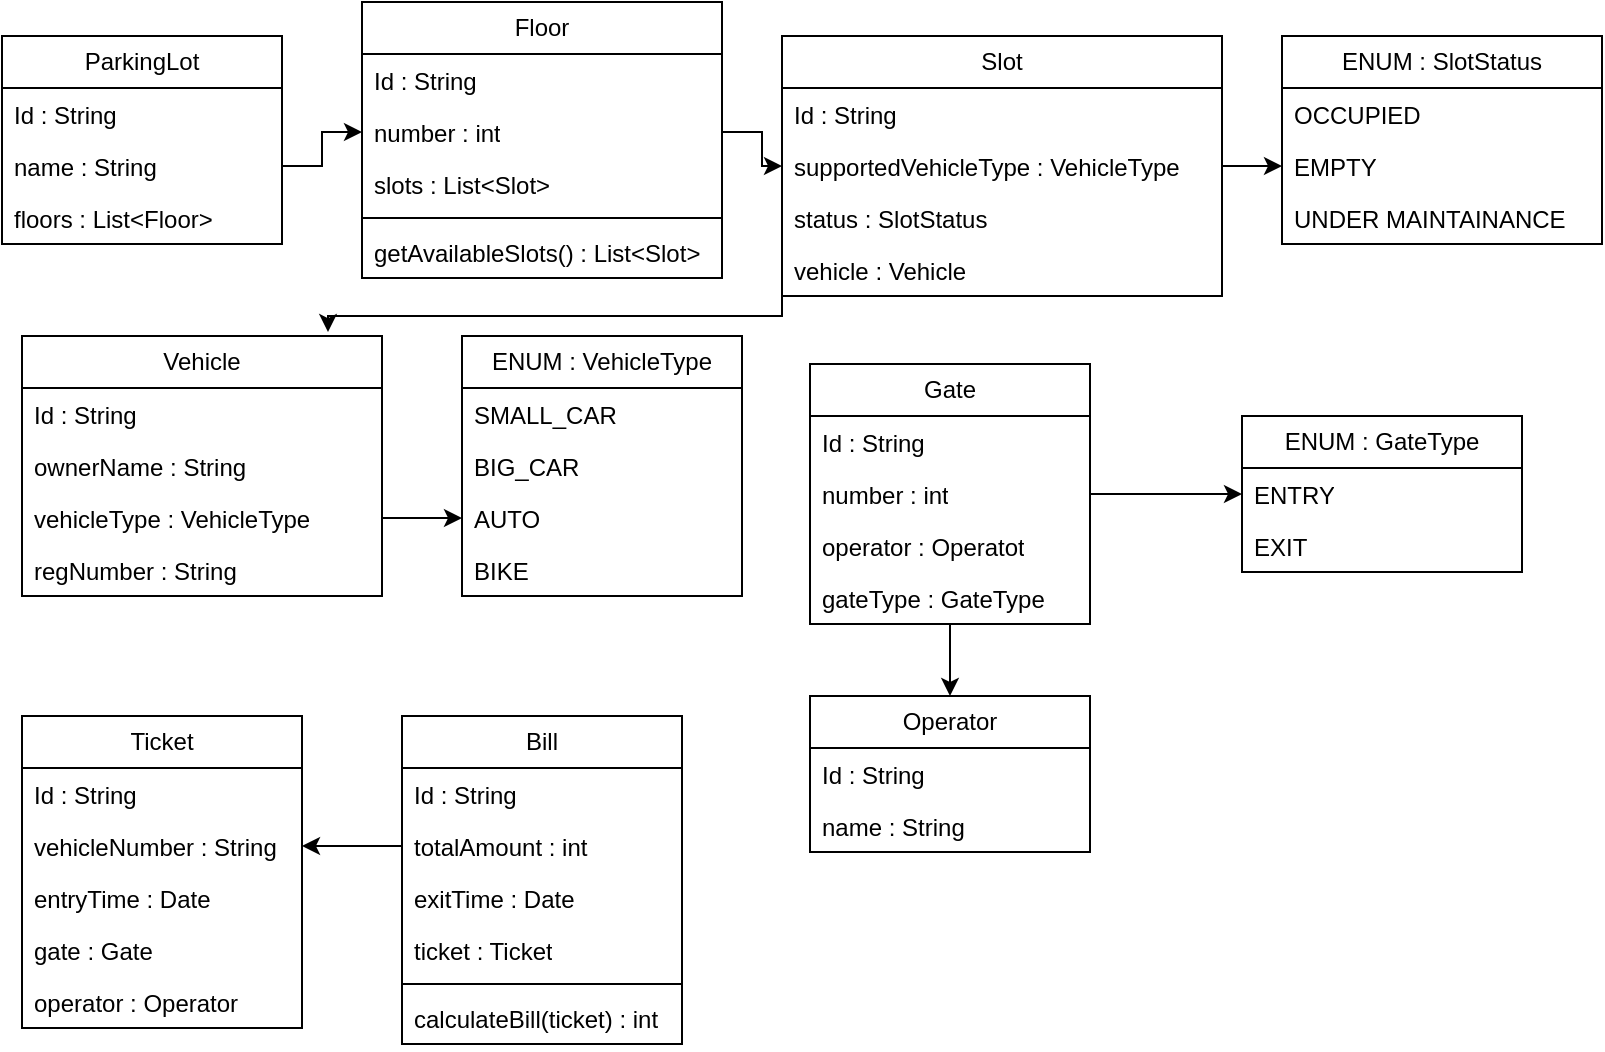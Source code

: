<mxfile version="24.7.8">
  <diagram id="C5RBs43oDa-KdzZeNtuy" name="Page-1">
    <mxGraphModel dx="946" dy="540" grid="1" gridSize="10" guides="1" tooltips="1" connect="1" arrows="1" fold="1" page="1" pageScale="1" pageWidth="827" pageHeight="1169" math="0" shadow="0">
      <root>
        <mxCell id="WIyWlLk6GJQsqaUBKTNV-0" />
        <mxCell id="WIyWlLk6GJQsqaUBKTNV-1" parent="WIyWlLk6GJQsqaUBKTNV-0" />
        <mxCell id="tw53kYN6bfFUs6BZsaPc-0" value="ParkingLot" style="swimlane;fontStyle=0;childLayout=stackLayout;horizontal=1;startSize=26;fillColor=none;horizontalStack=0;resizeParent=1;resizeParentMax=0;resizeLast=0;collapsible=1;marginBottom=0;whiteSpace=wrap;html=1;" vertex="1" parent="WIyWlLk6GJQsqaUBKTNV-1">
          <mxGeometry x="10" y="20" width="140" height="104" as="geometry" />
        </mxCell>
        <mxCell id="tw53kYN6bfFUs6BZsaPc-1" value="Id : String" style="text;strokeColor=none;fillColor=none;align=left;verticalAlign=top;spacingLeft=4;spacingRight=4;overflow=hidden;rotatable=0;points=[[0,0.5],[1,0.5]];portConstraint=eastwest;whiteSpace=wrap;html=1;" vertex="1" parent="tw53kYN6bfFUs6BZsaPc-0">
          <mxGeometry y="26" width="140" height="26" as="geometry" />
        </mxCell>
        <mxCell id="tw53kYN6bfFUs6BZsaPc-2" value="name : String" style="text;strokeColor=none;fillColor=none;align=left;verticalAlign=top;spacingLeft=4;spacingRight=4;overflow=hidden;rotatable=0;points=[[0,0.5],[1,0.5]];portConstraint=eastwest;whiteSpace=wrap;html=1;" vertex="1" parent="tw53kYN6bfFUs6BZsaPc-0">
          <mxGeometry y="52" width="140" height="26" as="geometry" />
        </mxCell>
        <mxCell id="tw53kYN6bfFUs6BZsaPc-36" value="floors : List&amp;lt;Floor&amp;gt;" style="text;strokeColor=none;fillColor=none;align=left;verticalAlign=top;spacingLeft=4;spacingRight=4;overflow=hidden;rotatable=0;points=[[0,0.5],[1,0.5]];portConstraint=eastwest;whiteSpace=wrap;html=1;" vertex="1" parent="tw53kYN6bfFUs6BZsaPc-0">
          <mxGeometry y="78" width="140" height="26" as="geometry" />
        </mxCell>
        <mxCell id="tw53kYN6bfFUs6BZsaPc-4" value="Floor" style="swimlane;fontStyle=0;childLayout=stackLayout;horizontal=1;startSize=26;fillColor=none;horizontalStack=0;resizeParent=1;resizeParentMax=0;resizeLast=0;collapsible=1;marginBottom=0;whiteSpace=wrap;html=1;" vertex="1" parent="WIyWlLk6GJQsqaUBKTNV-1">
          <mxGeometry x="190" y="3" width="180" height="138" as="geometry" />
        </mxCell>
        <mxCell id="tw53kYN6bfFUs6BZsaPc-5" value="Id : String" style="text;strokeColor=none;fillColor=none;align=left;verticalAlign=top;spacingLeft=4;spacingRight=4;overflow=hidden;rotatable=0;points=[[0,0.5],[1,0.5]];portConstraint=eastwest;whiteSpace=wrap;html=1;" vertex="1" parent="tw53kYN6bfFUs6BZsaPc-4">
          <mxGeometry y="26" width="180" height="26" as="geometry" />
        </mxCell>
        <mxCell id="tw53kYN6bfFUs6BZsaPc-6" value="number : int" style="text;strokeColor=none;fillColor=none;align=left;verticalAlign=top;spacingLeft=4;spacingRight=4;overflow=hidden;rotatable=0;points=[[0,0.5],[1,0.5]];portConstraint=eastwest;whiteSpace=wrap;html=1;" vertex="1" parent="tw53kYN6bfFUs6BZsaPc-4">
          <mxGeometry y="52" width="180" height="26" as="geometry" />
        </mxCell>
        <mxCell id="tw53kYN6bfFUs6BZsaPc-7" value="slots : List&amp;lt;Slot&amp;gt;" style="text;strokeColor=none;fillColor=none;align=left;verticalAlign=top;spacingLeft=4;spacingRight=4;overflow=hidden;rotatable=0;points=[[0,0.5],[1,0.5]];portConstraint=eastwest;whiteSpace=wrap;html=1;" vertex="1" parent="tw53kYN6bfFUs6BZsaPc-4">
          <mxGeometry y="78" width="180" height="26" as="geometry" />
        </mxCell>
        <mxCell id="tw53kYN6bfFUs6BZsaPc-68" value="" style="line;strokeWidth=1;fillColor=none;align=left;verticalAlign=middle;spacingTop=-1;spacingLeft=3;spacingRight=3;rotatable=0;labelPosition=right;points=[];portConstraint=eastwest;strokeColor=inherit;" vertex="1" parent="tw53kYN6bfFUs6BZsaPc-4">
          <mxGeometry y="104" width="180" height="8" as="geometry" />
        </mxCell>
        <mxCell id="tw53kYN6bfFUs6BZsaPc-67" value="getAvailableSlots() : List&amp;lt;Slot&amp;gt;" style="text;strokeColor=none;fillColor=none;align=left;verticalAlign=top;spacingLeft=4;spacingRight=4;overflow=hidden;rotatable=0;points=[[0,0.5],[1,0.5]];portConstraint=eastwest;whiteSpace=wrap;html=1;" vertex="1" parent="tw53kYN6bfFUs6BZsaPc-4">
          <mxGeometry y="112" width="180" height="26" as="geometry" />
        </mxCell>
        <mxCell id="tw53kYN6bfFUs6BZsaPc-8" value="Slot" style="swimlane;fontStyle=0;childLayout=stackLayout;horizontal=1;startSize=26;fillColor=none;horizontalStack=0;resizeParent=1;resizeParentMax=0;resizeLast=0;collapsible=1;marginBottom=0;whiteSpace=wrap;html=1;" vertex="1" parent="WIyWlLk6GJQsqaUBKTNV-1">
          <mxGeometry x="400" y="20" width="220" height="130" as="geometry" />
        </mxCell>
        <mxCell id="tw53kYN6bfFUs6BZsaPc-9" value="Id : String" style="text;strokeColor=none;fillColor=none;align=left;verticalAlign=top;spacingLeft=4;spacingRight=4;overflow=hidden;rotatable=0;points=[[0,0.5],[1,0.5]];portConstraint=eastwest;whiteSpace=wrap;html=1;" vertex="1" parent="tw53kYN6bfFUs6BZsaPc-8">
          <mxGeometry y="26" width="220" height="26" as="geometry" />
        </mxCell>
        <mxCell id="tw53kYN6bfFUs6BZsaPc-10" value="supportedVehicleType : VehicleType" style="text;strokeColor=none;fillColor=none;align=left;verticalAlign=top;spacingLeft=4;spacingRight=4;overflow=hidden;rotatable=0;points=[[0,0.5],[1,0.5]];portConstraint=eastwest;whiteSpace=wrap;html=1;" vertex="1" parent="tw53kYN6bfFUs6BZsaPc-8">
          <mxGeometry y="52" width="220" height="26" as="geometry" />
        </mxCell>
        <mxCell id="tw53kYN6bfFUs6BZsaPc-37" value="status : SlotStatus" style="text;strokeColor=none;fillColor=none;align=left;verticalAlign=top;spacingLeft=4;spacingRight=4;overflow=hidden;rotatable=0;points=[[0,0.5],[1,0.5]];portConstraint=eastwest;whiteSpace=wrap;html=1;" vertex="1" parent="tw53kYN6bfFUs6BZsaPc-8">
          <mxGeometry y="78" width="220" height="26" as="geometry" />
        </mxCell>
        <mxCell id="tw53kYN6bfFUs6BZsaPc-58" value="vehicle : Vehicle" style="text;strokeColor=none;fillColor=none;align=left;verticalAlign=top;spacingLeft=4;spacingRight=4;overflow=hidden;rotatable=0;points=[[0,0.5],[1,0.5]];portConstraint=eastwest;whiteSpace=wrap;html=1;" vertex="1" parent="tw53kYN6bfFUs6BZsaPc-8">
          <mxGeometry y="104" width="220" height="26" as="geometry" />
        </mxCell>
        <mxCell id="tw53kYN6bfFUs6BZsaPc-12" value="Vehicle" style="swimlane;fontStyle=0;childLayout=stackLayout;horizontal=1;startSize=26;fillColor=none;horizontalStack=0;resizeParent=1;resizeParentMax=0;resizeLast=0;collapsible=1;marginBottom=0;whiteSpace=wrap;html=1;" vertex="1" parent="WIyWlLk6GJQsqaUBKTNV-1">
          <mxGeometry x="20" y="170" width="180" height="130" as="geometry" />
        </mxCell>
        <mxCell id="tw53kYN6bfFUs6BZsaPc-13" value="Id : String" style="text;strokeColor=none;fillColor=none;align=left;verticalAlign=top;spacingLeft=4;spacingRight=4;overflow=hidden;rotatable=0;points=[[0,0.5],[1,0.5]];portConstraint=eastwest;whiteSpace=wrap;html=1;" vertex="1" parent="tw53kYN6bfFUs6BZsaPc-12">
          <mxGeometry y="26" width="180" height="26" as="geometry" />
        </mxCell>
        <mxCell id="tw53kYN6bfFUs6BZsaPc-14" value="ownerName : String" style="text;strokeColor=none;fillColor=none;align=left;verticalAlign=top;spacingLeft=4;spacingRight=4;overflow=hidden;rotatable=0;points=[[0,0.5],[1,0.5]];portConstraint=eastwest;whiteSpace=wrap;html=1;" vertex="1" parent="tw53kYN6bfFUs6BZsaPc-12">
          <mxGeometry y="52" width="180" height="26" as="geometry" />
        </mxCell>
        <mxCell id="tw53kYN6bfFUs6BZsaPc-15" value="vehicleType : VehicleType" style="text;strokeColor=none;fillColor=none;align=left;verticalAlign=top;spacingLeft=4;spacingRight=4;overflow=hidden;rotatable=0;points=[[0,0.5],[1,0.5]];portConstraint=eastwest;whiteSpace=wrap;html=1;" vertex="1" parent="tw53kYN6bfFUs6BZsaPc-12">
          <mxGeometry y="78" width="180" height="26" as="geometry" />
        </mxCell>
        <mxCell id="tw53kYN6bfFUs6BZsaPc-38" value="regNumber : String" style="text;strokeColor=none;fillColor=none;align=left;verticalAlign=top;spacingLeft=4;spacingRight=4;overflow=hidden;rotatable=0;points=[[0,0.5],[1,0.5]];portConstraint=eastwest;whiteSpace=wrap;html=1;" vertex="1" parent="tw53kYN6bfFUs6BZsaPc-12">
          <mxGeometry y="104" width="180" height="26" as="geometry" />
        </mxCell>
        <mxCell id="tw53kYN6bfFUs6BZsaPc-62" style="edgeStyle=orthogonalEdgeStyle;rounded=0;orthogonalLoop=1;jettySize=auto;html=1;entryX=0.5;entryY=0;entryDx=0;entryDy=0;" edge="1" parent="WIyWlLk6GJQsqaUBKTNV-1" source="tw53kYN6bfFUs6BZsaPc-16" target="tw53kYN6bfFUs6BZsaPc-20">
          <mxGeometry relative="1" as="geometry" />
        </mxCell>
        <mxCell id="tw53kYN6bfFUs6BZsaPc-16" value="Gate" style="swimlane;fontStyle=0;childLayout=stackLayout;horizontal=1;startSize=26;fillColor=none;horizontalStack=0;resizeParent=1;resizeParentMax=0;resizeLast=0;collapsible=1;marginBottom=0;whiteSpace=wrap;html=1;" vertex="1" parent="WIyWlLk6GJQsqaUBKTNV-1">
          <mxGeometry x="414" y="184" width="140" height="130" as="geometry" />
        </mxCell>
        <mxCell id="tw53kYN6bfFUs6BZsaPc-17" value="Id : String" style="text;strokeColor=none;fillColor=none;align=left;verticalAlign=top;spacingLeft=4;spacingRight=4;overflow=hidden;rotatable=0;points=[[0,0.5],[1,0.5]];portConstraint=eastwest;whiteSpace=wrap;html=1;" vertex="1" parent="tw53kYN6bfFUs6BZsaPc-16">
          <mxGeometry y="26" width="140" height="26" as="geometry" />
        </mxCell>
        <mxCell id="tw53kYN6bfFUs6BZsaPc-18" value="number : int" style="text;strokeColor=none;fillColor=none;align=left;verticalAlign=top;spacingLeft=4;spacingRight=4;overflow=hidden;rotatable=0;points=[[0,0.5],[1,0.5]];portConstraint=eastwest;whiteSpace=wrap;html=1;" vertex="1" parent="tw53kYN6bfFUs6BZsaPc-16">
          <mxGeometry y="52" width="140" height="26" as="geometry" />
        </mxCell>
        <mxCell id="tw53kYN6bfFUs6BZsaPc-19" value="operator : Operatot" style="text;strokeColor=none;fillColor=none;align=left;verticalAlign=top;spacingLeft=4;spacingRight=4;overflow=hidden;rotatable=0;points=[[0,0.5],[1,0.5]];portConstraint=eastwest;whiteSpace=wrap;html=1;" vertex="1" parent="tw53kYN6bfFUs6BZsaPc-16">
          <mxGeometry y="78" width="140" height="26" as="geometry" />
        </mxCell>
        <mxCell id="tw53kYN6bfFUs6BZsaPc-39" value="gateType : GateType" style="text;strokeColor=none;fillColor=none;align=left;verticalAlign=top;spacingLeft=4;spacingRight=4;overflow=hidden;rotatable=0;points=[[0,0.5],[1,0.5]];portConstraint=eastwest;whiteSpace=wrap;html=1;" vertex="1" parent="tw53kYN6bfFUs6BZsaPc-16">
          <mxGeometry y="104" width="140" height="26" as="geometry" />
        </mxCell>
        <mxCell id="tw53kYN6bfFUs6BZsaPc-20" value="Operator" style="swimlane;fontStyle=0;childLayout=stackLayout;horizontal=1;startSize=26;fillColor=none;horizontalStack=0;resizeParent=1;resizeParentMax=0;resizeLast=0;collapsible=1;marginBottom=0;whiteSpace=wrap;html=1;" vertex="1" parent="WIyWlLk6GJQsqaUBKTNV-1">
          <mxGeometry x="414" y="350" width="140" height="78" as="geometry" />
        </mxCell>
        <mxCell id="tw53kYN6bfFUs6BZsaPc-21" value="Id : String" style="text;strokeColor=none;fillColor=none;align=left;verticalAlign=top;spacingLeft=4;spacingRight=4;overflow=hidden;rotatable=0;points=[[0,0.5],[1,0.5]];portConstraint=eastwest;whiteSpace=wrap;html=1;" vertex="1" parent="tw53kYN6bfFUs6BZsaPc-20">
          <mxGeometry y="26" width="140" height="26" as="geometry" />
        </mxCell>
        <mxCell id="tw53kYN6bfFUs6BZsaPc-22" value="name : String" style="text;strokeColor=none;fillColor=none;align=left;verticalAlign=top;spacingLeft=4;spacingRight=4;overflow=hidden;rotatable=0;points=[[0,0.5],[1,0.5]];portConstraint=eastwest;whiteSpace=wrap;html=1;" vertex="1" parent="tw53kYN6bfFUs6BZsaPc-20">
          <mxGeometry y="52" width="140" height="26" as="geometry" />
        </mxCell>
        <mxCell id="tw53kYN6bfFUs6BZsaPc-24" value="ENUM : GateType" style="swimlane;fontStyle=0;childLayout=stackLayout;horizontal=1;startSize=26;fillColor=none;horizontalStack=0;resizeParent=1;resizeParentMax=0;resizeLast=0;collapsible=1;marginBottom=0;whiteSpace=wrap;html=1;" vertex="1" parent="WIyWlLk6GJQsqaUBKTNV-1">
          <mxGeometry x="630" y="210" width="140" height="78" as="geometry" />
        </mxCell>
        <mxCell id="tw53kYN6bfFUs6BZsaPc-25" value="ENTRY" style="text;strokeColor=none;fillColor=none;align=left;verticalAlign=top;spacingLeft=4;spacingRight=4;overflow=hidden;rotatable=0;points=[[0,0.5],[1,0.5]];portConstraint=eastwest;whiteSpace=wrap;html=1;" vertex="1" parent="tw53kYN6bfFUs6BZsaPc-24">
          <mxGeometry y="26" width="140" height="26" as="geometry" />
        </mxCell>
        <mxCell id="tw53kYN6bfFUs6BZsaPc-26" value="EXIT" style="text;strokeColor=none;fillColor=none;align=left;verticalAlign=top;spacingLeft=4;spacingRight=4;overflow=hidden;rotatable=0;points=[[0,0.5],[1,0.5]];portConstraint=eastwest;whiteSpace=wrap;html=1;" vertex="1" parent="tw53kYN6bfFUs6BZsaPc-24">
          <mxGeometry y="52" width="140" height="26" as="geometry" />
        </mxCell>
        <mxCell id="tw53kYN6bfFUs6BZsaPc-28" value="Ticket" style="swimlane;fontStyle=0;childLayout=stackLayout;horizontal=1;startSize=26;fillColor=none;horizontalStack=0;resizeParent=1;resizeParentMax=0;resizeLast=0;collapsible=1;marginBottom=0;whiteSpace=wrap;html=1;" vertex="1" parent="WIyWlLk6GJQsqaUBKTNV-1">
          <mxGeometry x="20" y="360" width="140" height="156" as="geometry" />
        </mxCell>
        <mxCell id="tw53kYN6bfFUs6BZsaPc-29" value="Id : String" style="text;strokeColor=none;fillColor=none;align=left;verticalAlign=top;spacingLeft=4;spacingRight=4;overflow=hidden;rotatable=0;points=[[0,0.5],[1,0.5]];portConstraint=eastwest;whiteSpace=wrap;html=1;" vertex="1" parent="tw53kYN6bfFUs6BZsaPc-28">
          <mxGeometry y="26" width="140" height="26" as="geometry" />
        </mxCell>
        <mxCell id="tw53kYN6bfFUs6BZsaPc-30" value="vehicleNumber : String" style="text;strokeColor=none;fillColor=none;align=left;verticalAlign=top;spacingLeft=4;spacingRight=4;overflow=hidden;rotatable=0;points=[[0,0.5],[1,0.5]];portConstraint=eastwest;whiteSpace=wrap;html=1;" vertex="1" parent="tw53kYN6bfFUs6BZsaPc-28">
          <mxGeometry y="52" width="140" height="26" as="geometry" />
        </mxCell>
        <mxCell id="tw53kYN6bfFUs6BZsaPc-31" value="entryTime : Date" style="text;strokeColor=none;fillColor=none;align=left;verticalAlign=top;spacingLeft=4;spacingRight=4;overflow=hidden;rotatable=0;points=[[0,0.5],[1,0.5]];portConstraint=eastwest;whiteSpace=wrap;html=1;" vertex="1" parent="tw53kYN6bfFUs6BZsaPc-28">
          <mxGeometry y="78" width="140" height="26" as="geometry" />
        </mxCell>
        <mxCell id="tw53kYN6bfFUs6BZsaPc-44" value="gate : Gate" style="text;strokeColor=none;fillColor=none;align=left;verticalAlign=top;spacingLeft=4;spacingRight=4;overflow=hidden;rotatable=0;points=[[0,0.5],[1,0.5]];portConstraint=eastwest;whiteSpace=wrap;html=1;" vertex="1" parent="tw53kYN6bfFUs6BZsaPc-28">
          <mxGeometry y="104" width="140" height="26" as="geometry" />
        </mxCell>
        <mxCell id="tw53kYN6bfFUs6BZsaPc-45" value="operator : Operator" style="text;strokeColor=none;fillColor=none;align=left;verticalAlign=top;spacingLeft=4;spacingRight=4;overflow=hidden;rotatable=0;points=[[0,0.5],[1,0.5]];portConstraint=eastwest;whiteSpace=wrap;html=1;" vertex="1" parent="tw53kYN6bfFUs6BZsaPc-28">
          <mxGeometry y="130" width="140" height="26" as="geometry" />
        </mxCell>
        <mxCell id="tw53kYN6bfFUs6BZsaPc-32" value="Bill" style="swimlane;fontStyle=0;childLayout=stackLayout;horizontal=1;startSize=26;fillColor=none;horizontalStack=0;resizeParent=1;resizeParentMax=0;resizeLast=0;collapsible=1;marginBottom=0;whiteSpace=wrap;html=1;" vertex="1" parent="WIyWlLk6GJQsqaUBKTNV-1">
          <mxGeometry x="210" y="360" width="140" height="164" as="geometry" />
        </mxCell>
        <mxCell id="tw53kYN6bfFUs6BZsaPc-33" value="Id : String" style="text;strokeColor=none;fillColor=none;align=left;verticalAlign=top;spacingLeft=4;spacingRight=4;overflow=hidden;rotatable=0;points=[[0,0.5],[1,0.5]];portConstraint=eastwest;whiteSpace=wrap;html=1;" vertex="1" parent="tw53kYN6bfFUs6BZsaPc-32">
          <mxGeometry y="26" width="140" height="26" as="geometry" />
        </mxCell>
        <mxCell id="tw53kYN6bfFUs6BZsaPc-34" value="totalAmount : int" style="text;strokeColor=none;fillColor=none;align=left;verticalAlign=top;spacingLeft=4;spacingRight=4;overflow=hidden;rotatable=0;points=[[0,0.5],[1,0.5]];portConstraint=eastwest;whiteSpace=wrap;html=1;" vertex="1" parent="tw53kYN6bfFUs6BZsaPc-32">
          <mxGeometry y="52" width="140" height="26" as="geometry" />
        </mxCell>
        <mxCell id="tw53kYN6bfFUs6BZsaPc-46" value="exitTime : Date" style="text;strokeColor=none;fillColor=none;align=left;verticalAlign=top;spacingLeft=4;spacingRight=4;overflow=hidden;rotatable=0;points=[[0,0.5],[1,0.5]];portConstraint=eastwest;whiteSpace=wrap;html=1;" vertex="1" parent="tw53kYN6bfFUs6BZsaPc-32">
          <mxGeometry y="78" width="140" height="26" as="geometry" />
        </mxCell>
        <mxCell id="tw53kYN6bfFUs6BZsaPc-35" value="ticket : Ticket" style="text;strokeColor=none;fillColor=none;align=left;verticalAlign=top;spacingLeft=4;spacingRight=4;overflow=hidden;rotatable=0;points=[[0,0.5],[1,0.5]];portConstraint=eastwest;whiteSpace=wrap;html=1;" vertex="1" parent="tw53kYN6bfFUs6BZsaPc-32">
          <mxGeometry y="104" width="140" height="26" as="geometry" />
        </mxCell>
        <mxCell id="tw53kYN6bfFUs6BZsaPc-65" value="" style="line;strokeWidth=1;fillColor=none;align=left;verticalAlign=middle;spacingTop=-1;spacingLeft=3;spacingRight=3;rotatable=0;labelPosition=right;points=[];portConstraint=eastwest;strokeColor=inherit;" vertex="1" parent="tw53kYN6bfFUs6BZsaPc-32">
          <mxGeometry y="130" width="140" height="8" as="geometry" />
        </mxCell>
        <mxCell id="tw53kYN6bfFUs6BZsaPc-66" value="calculateBill(ticket) : int" style="text;strokeColor=none;fillColor=none;align=left;verticalAlign=top;spacingLeft=4;spacingRight=4;overflow=hidden;rotatable=0;points=[[0,0.5],[1,0.5]];portConstraint=eastwest;whiteSpace=wrap;html=1;" vertex="1" parent="tw53kYN6bfFUs6BZsaPc-32">
          <mxGeometry y="138" width="140" height="26" as="geometry" />
        </mxCell>
        <mxCell id="tw53kYN6bfFUs6BZsaPc-40" value="ENUM : SlotStatus" style="swimlane;fontStyle=0;childLayout=stackLayout;horizontal=1;startSize=26;fillColor=none;horizontalStack=0;resizeParent=1;resizeParentMax=0;resizeLast=0;collapsible=1;marginBottom=0;whiteSpace=wrap;html=1;" vertex="1" parent="WIyWlLk6GJQsqaUBKTNV-1">
          <mxGeometry x="650" y="20" width="160" height="104" as="geometry" />
        </mxCell>
        <mxCell id="tw53kYN6bfFUs6BZsaPc-41" value="OCCUPIED" style="text;strokeColor=none;fillColor=none;align=left;verticalAlign=top;spacingLeft=4;spacingRight=4;overflow=hidden;rotatable=0;points=[[0,0.5],[1,0.5]];portConstraint=eastwest;whiteSpace=wrap;html=1;" vertex="1" parent="tw53kYN6bfFUs6BZsaPc-40">
          <mxGeometry y="26" width="160" height="26" as="geometry" />
        </mxCell>
        <mxCell id="tw53kYN6bfFUs6BZsaPc-42" value="EMPTY" style="text;strokeColor=none;fillColor=none;align=left;verticalAlign=top;spacingLeft=4;spacingRight=4;overflow=hidden;rotatable=0;points=[[0,0.5],[1,0.5]];portConstraint=eastwest;whiteSpace=wrap;html=1;" vertex="1" parent="tw53kYN6bfFUs6BZsaPc-40">
          <mxGeometry y="52" width="160" height="26" as="geometry" />
        </mxCell>
        <mxCell id="tw53kYN6bfFUs6BZsaPc-43" value="UNDER MAINTAINANCE" style="text;strokeColor=none;fillColor=none;align=left;verticalAlign=top;spacingLeft=4;spacingRight=4;overflow=hidden;rotatable=0;points=[[0,0.5],[1,0.5]];portConstraint=eastwest;whiteSpace=wrap;html=1;" vertex="1" parent="tw53kYN6bfFUs6BZsaPc-40">
          <mxGeometry y="78" width="160" height="26" as="geometry" />
        </mxCell>
        <mxCell id="tw53kYN6bfFUs6BZsaPc-48" style="edgeStyle=orthogonalEdgeStyle;rounded=0;orthogonalLoop=1;jettySize=auto;html=1;" edge="1" parent="WIyWlLk6GJQsqaUBKTNV-1" source="tw53kYN6bfFUs6BZsaPc-18" target="tw53kYN6bfFUs6BZsaPc-25">
          <mxGeometry relative="1" as="geometry" />
        </mxCell>
        <mxCell id="tw53kYN6bfFUs6BZsaPc-49" style="edgeStyle=orthogonalEdgeStyle;rounded=0;orthogonalLoop=1;jettySize=auto;html=1;entryX=0;entryY=0.5;entryDx=0;entryDy=0;" edge="1" parent="WIyWlLk6GJQsqaUBKTNV-1" source="tw53kYN6bfFUs6BZsaPc-2" target="tw53kYN6bfFUs6BZsaPc-6">
          <mxGeometry relative="1" as="geometry" />
        </mxCell>
        <mxCell id="tw53kYN6bfFUs6BZsaPc-50" style="edgeStyle=orthogonalEdgeStyle;rounded=0;orthogonalLoop=1;jettySize=auto;html=1;entryX=0;entryY=0.5;entryDx=0;entryDy=0;" edge="1" parent="WIyWlLk6GJQsqaUBKTNV-1" source="tw53kYN6bfFUs6BZsaPc-6" target="tw53kYN6bfFUs6BZsaPc-10">
          <mxGeometry relative="1" as="geometry" />
        </mxCell>
        <mxCell id="tw53kYN6bfFUs6BZsaPc-51" style="edgeStyle=orthogonalEdgeStyle;rounded=0;orthogonalLoop=1;jettySize=auto;html=1;entryX=0;entryY=0.5;entryDx=0;entryDy=0;" edge="1" parent="WIyWlLk6GJQsqaUBKTNV-1" source="tw53kYN6bfFUs6BZsaPc-10" target="tw53kYN6bfFUs6BZsaPc-42">
          <mxGeometry relative="1" as="geometry" />
        </mxCell>
        <mxCell id="tw53kYN6bfFUs6BZsaPc-52" value="ENUM : VehicleType" style="swimlane;fontStyle=0;childLayout=stackLayout;horizontal=1;startSize=26;fillColor=none;horizontalStack=0;resizeParent=1;resizeParentMax=0;resizeLast=0;collapsible=1;marginBottom=0;whiteSpace=wrap;html=1;" vertex="1" parent="WIyWlLk6GJQsqaUBKTNV-1">
          <mxGeometry x="240" y="170" width="140" height="130" as="geometry" />
        </mxCell>
        <mxCell id="tw53kYN6bfFUs6BZsaPc-53" value="SMALL_CAR" style="text;strokeColor=none;fillColor=none;align=left;verticalAlign=top;spacingLeft=4;spacingRight=4;overflow=hidden;rotatable=0;points=[[0,0.5],[1,0.5]];portConstraint=eastwest;whiteSpace=wrap;html=1;" vertex="1" parent="tw53kYN6bfFUs6BZsaPc-52">
          <mxGeometry y="26" width="140" height="26" as="geometry" />
        </mxCell>
        <mxCell id="tw53kYN6bfFUs6BZsaPc-56" value="BIG_CAR" style="text;strokeColor=none;fillColor=none;align=left;verticalAlign=top;spacingLeft=4;spacingRight=4;overflow=hidden;rotatable=0;points=[[0,0.5],[1,0.5]];portConstraint=eastwest;whiteSpace=wrap;html=1;" vertex="1" parent="tw53kYN6bfFUs6BZsaPc-52">
          <mxGeometry y="52" width="140" height="26" as="geometry" />
        </mxCell>
        <mxCell id="tw53kYN6bfFUs6BZsaPc-57" value="AUTO" style="text;strokeColor=none;fillColor=none;align=left;verticalAlign=top;spacingLeft=4;spacingRight=4;overflow=hidden;rotatable=0;points=[[0,0.5],[1,0.5]];portConstraint=eastwest;whiteSpace=wrap;html=1;" vertex="1" parent="tw53kYN6bfFUs6BZsaPc-52">
          <mxGeometry y="78" width="140" height="26" as="geometry" />
        </mxCell>
        <mxCell id="tw53kYN6bfFUs6BZsaPc-54" value="BIKE" style="text;strokeColor=none;fillColor=none;align=left;verticalAlign=top;spacingLeft=4;spacingRight=4;overflow=hidden;rotatable=0;points=[[0,0.5],[1,0.5]];portConstraint=eastwest;whiteSpace=wrap;html=1;" vertex="1" parent="tw53kYN6bfFUs6BZsaPc-52">
          <mxGeometry y="104" width="140" height="26" as="geometry" />
        </mxCell>
        <mxCell id="tw53kYN6bfFUs6BZsaPc-60" style="edgeStyle=orthogonalEdgeStyle;rounded=0;orthogonalLoop=1;jettySize=auto;html=1;entryX=0;entryY=0.5;entryDx=0;entryDy=0;" edge="1" parent="WIyWlLk6GJQsqaUBKTNV-1" source="tw53kYN6bfFUs6BZsaPc-15" target="tw53kYN6bfFUs6BZsaPc-57">
          <mxGeometry relative="1" as="geometry" />
        </mxCell>
        <mxCell id="tw53kYN6bfFUs6BZsaPc-61" style="edgeStyle=orthogonalEdgeStyle;rounded=0;orthogonalLoop=1;jettySize=auto;html=1;exitX=0;exitY=0.5;exitDx=0;exitDy=0;entryX=0.85;entryY=-0.015;entryDx=0;entryDy=0;entryPerimeter=0;" edge="1" parent="WIyWlLk6GJQsqaUBKTNV-1" source="tw53kYN6bfFUs6BZsaPc-58" target="tw53kYN6bfFUs6BZsaPc-12">
          <mxGeometry relative="1" as="geometry">
            <Array as="points">
              <mxPoint x="400" y="160" />
              <mxPoint x="173" y="160" />
            </Array>
          </mxGeometry>
        </mxCell>
        <mxCell id="tw53kYN6bfFUs6BZsaPc-64" style="edgeStyle=orthogonalEdgeStyle;rounded=0;orthogonalLoop=1;jettySize=auto;html=1;exitX=0;exitY=0.5;exitDx=0;exitDy=0;" edge="1" parent="WIyWlLk6GJQsqaUBKTNV-1" source="tw53kYN6bfFUs6BZsaPc-34" target="tw53kYN6bfFUs6BZsaPc-30">
          <mxGeometry relative="1" as="geometry" />
        </mxCell>
      </root>
    </mxGraphModel>
  </diagram>
</mxfile>
